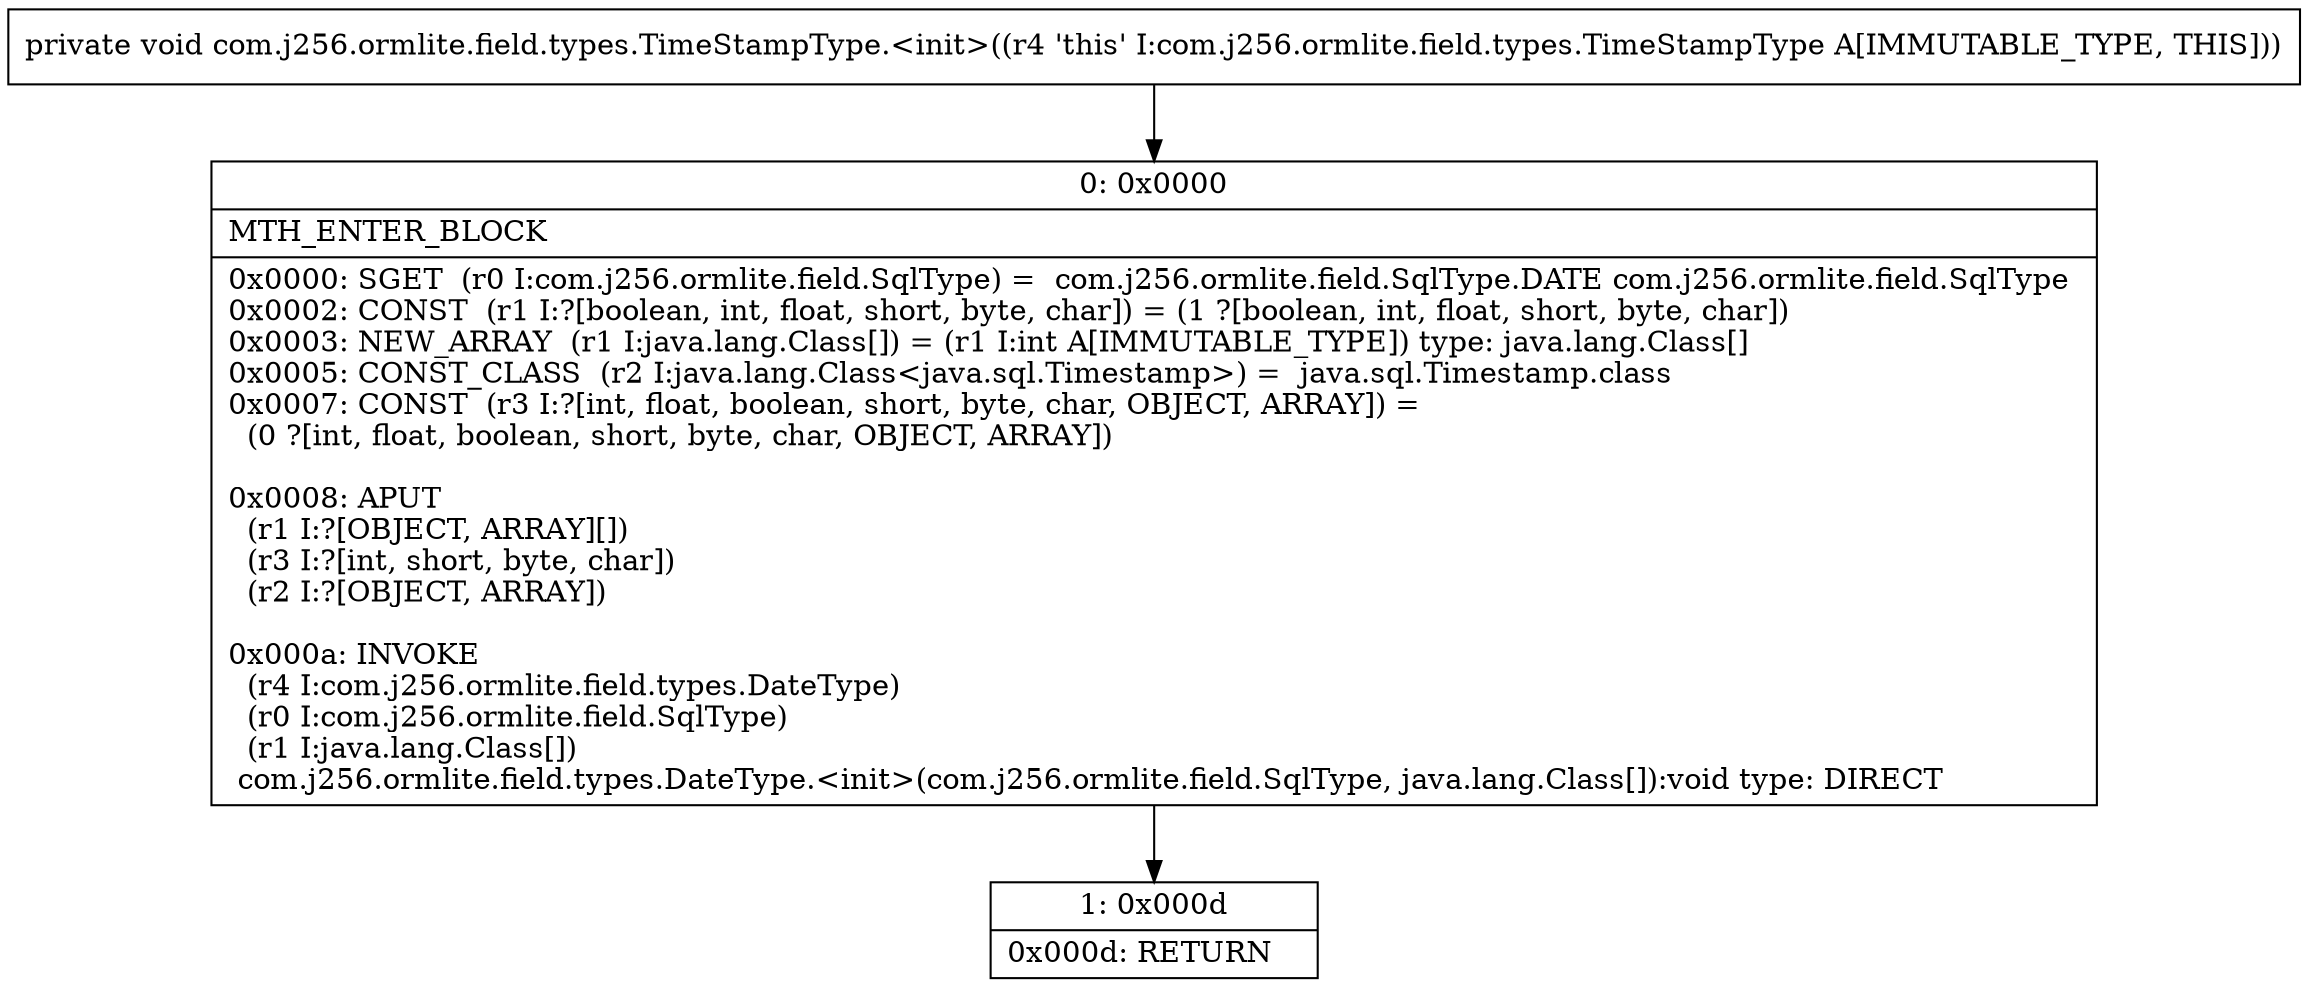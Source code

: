 digraph "CFG forcom.j256.ormlite.field.types.TimeStampType.\<init\>()V" {
Node_0 [shape=record,label="{0\:\ 0x0000|MTH_ENTER_BLOCK\l|0x0000: SGET  (r0 I:com.j256.ormlite.field.SqlType) =  com.j256.ormlite.field.SqlType.DATE com.j256.ormlite.field.SqlType \l0x0002: CONST  (r1 I:?[boolean, int, float, short, byte, char]) = (1 ?[boolean, int, float, short, byte, char]) \l0x0003: NEW_ARRAY  (r1 I:java.lang.Class[]) = (r1 I:int A[IMMUTABLE_TYPE]) type: java.lang.Class[] \l0x0005: CONST_CLASS  (r2 I:java.lang.Class\<java.sql.Timestamp\>) =  java.sql.Timestamp.class \l0x0007: CONST  (r3 I:?[int, float, boolean, short, byte, char, OBJECT, ARRAY]) = \l  (0 ?[int, float, boolean, short, byte, char, OBJECT, ARRAY])\l \l0x0008: APUT  \l  (r1 I:?[OBJECT, ARRAY][])\l  (r3 I:?[int, short, byte, char])\l  (r2 I:?[OBJECT, ARRAY])\l \l0x000a: INVOKE  \l  (r4 I:com.j256.ormlite.field.types.DateType)\l  (r0 I:com.j256.ormlite.field.SqlType)\l  (r1 I:java.lang.Class[])\l com.j256.ormlite.field.types.DateType.\<init\>(com.j256.ormlite.field.SqlType, java.lang.Class[]):void type: DIRECT \l}"];
Node_1 [shape=record,label="{1\:\ 0x000d|0x000d: RETURN   \l}"];
MethodNode[shape=record,label="{private void com.j256.ormlite.field.types.TimeStampType.\<init\>((r4 'this' I:com.j256.ormlite.field.types.TimeStampType A[IMMUTABLE_TYPE, THIS])) }"];
MethodNode -> Node_0;
Node_0 -> Node_1;
}

